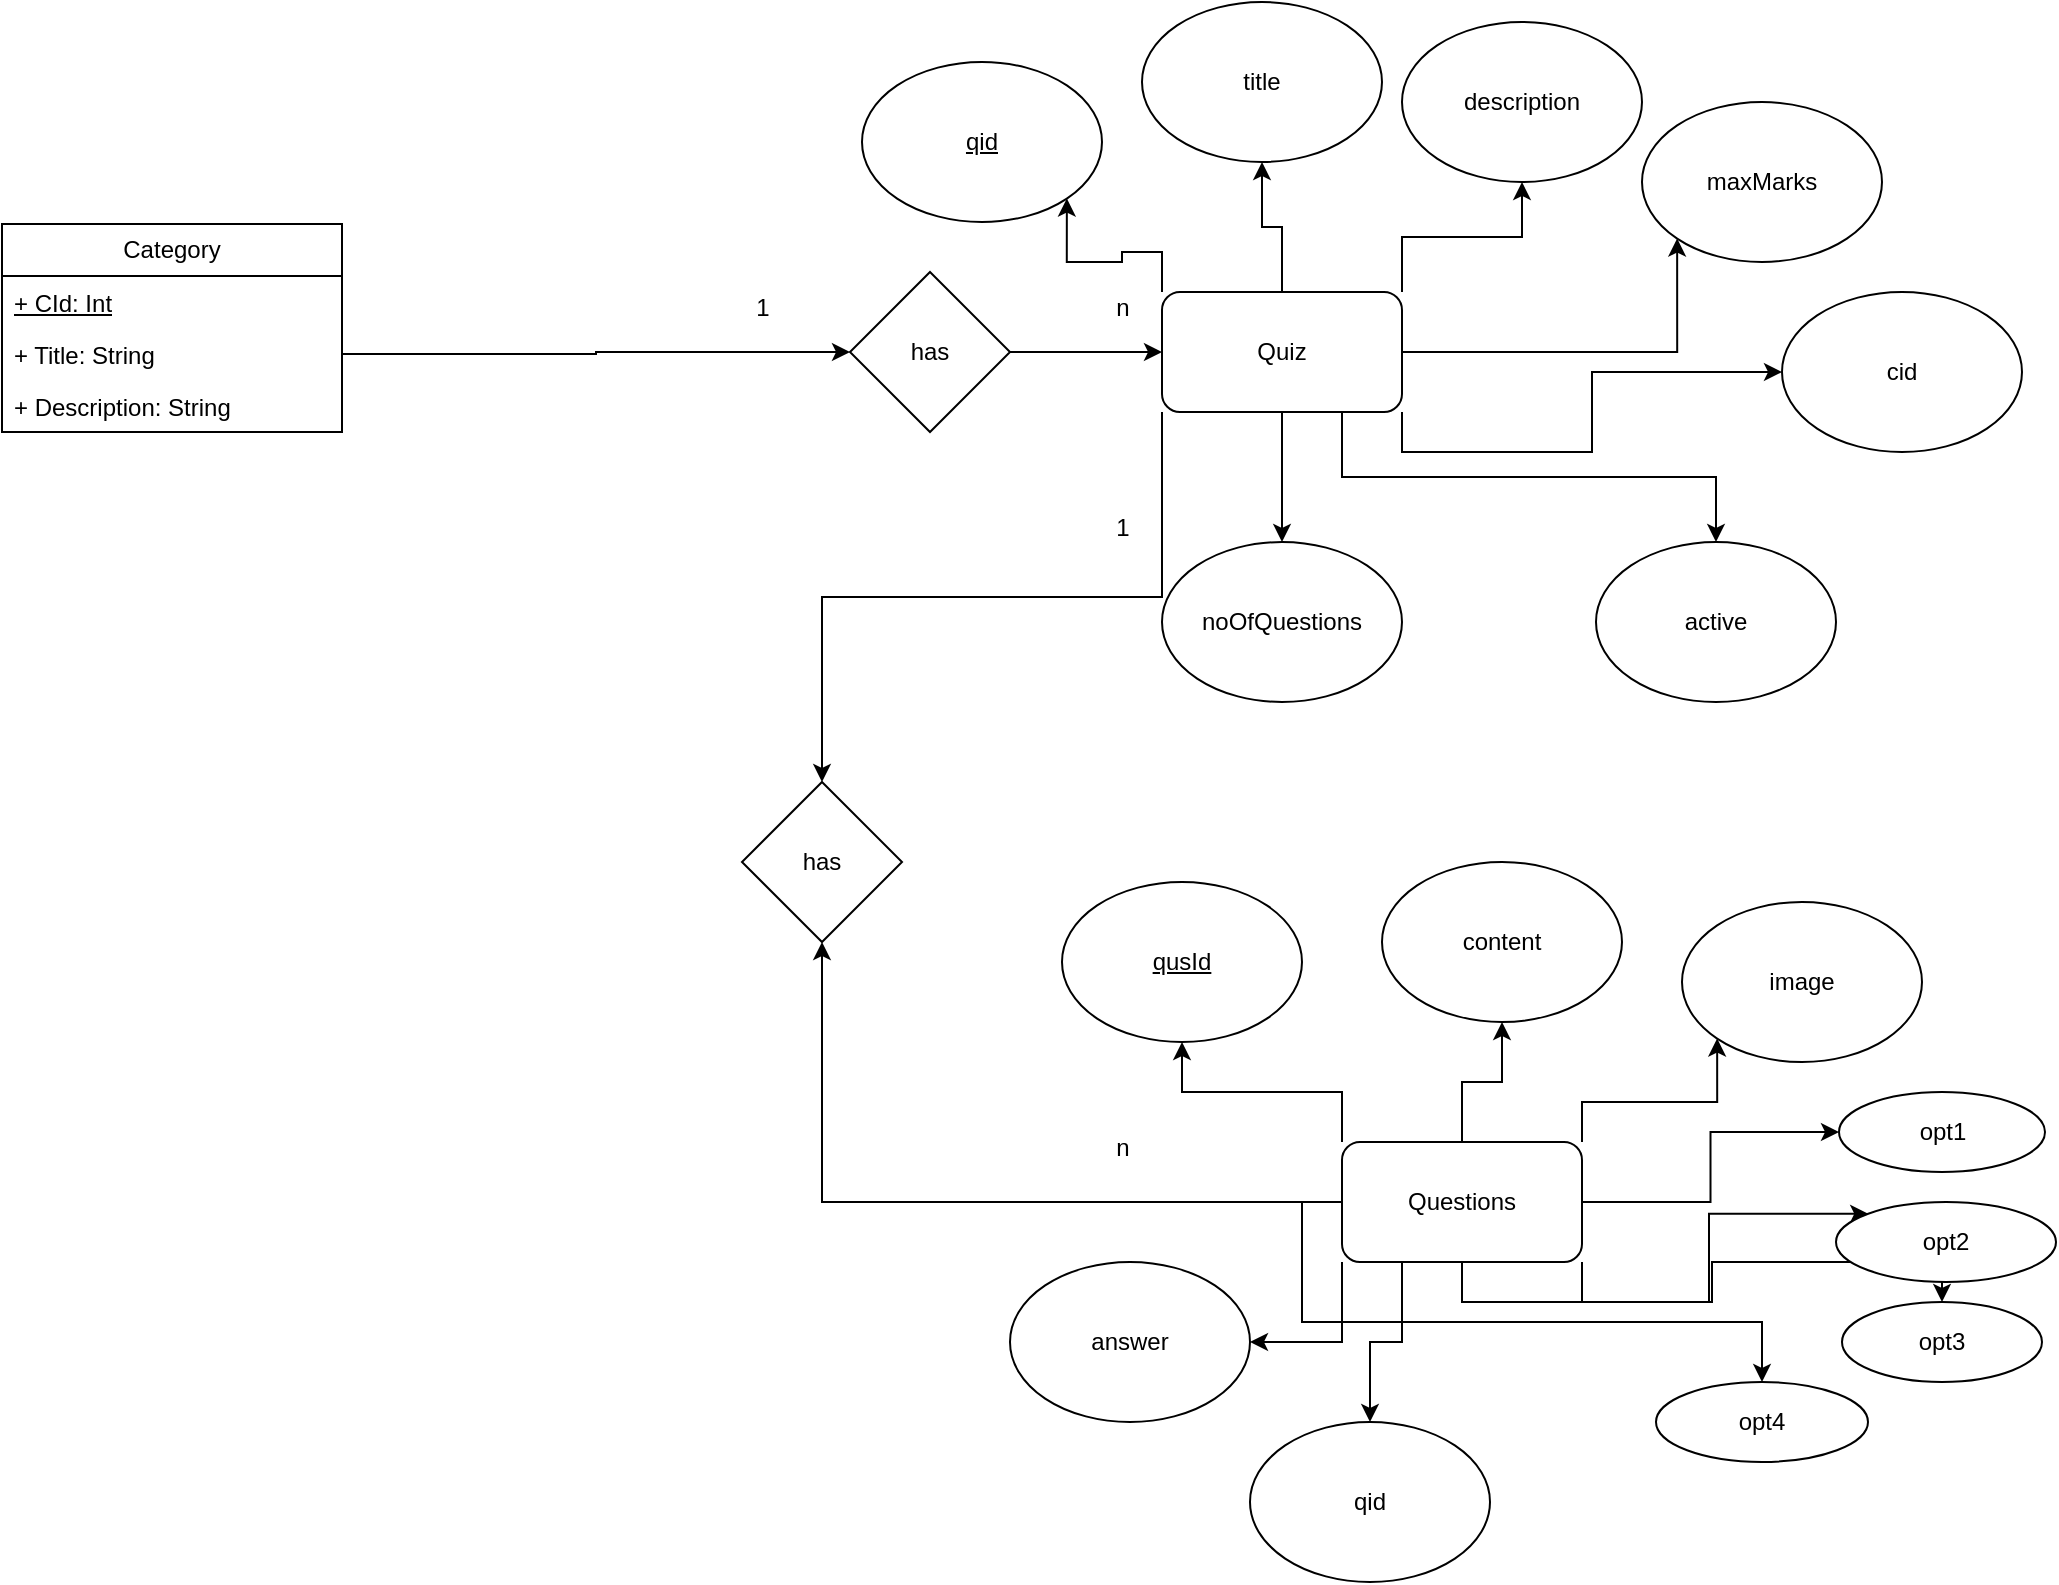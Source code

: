 <mxfile version="24.2.1" type="device">
  <diagram name="Page-1" id="TonRj1YQOMzdHC9Nyno8">
    <mxGraphModel dx="1722" dy="655" grid="1" gridSize="10" guides="1" tooltips="1" connect="1" arrows="1" fold="1" page="1" pageScale="1" pageWidth="827" pageHeight="1169" math="0" shadow="0">
      <root>
        <mxCell id="0" />
        <mxCell id="1" parent="0" />
        <mxCell id="5WTZcSRBk0mU-hvAlRJS-2" value="Category" style="swimlane;fontStyle=0;childLayout=stackLayout;horizontal=1;startSize=26;fillColor=none;horizontalStack=0;resizeParent=1;resizeParentMax=0;resizeLast=0;collapsible=1;marginBottom=0;whiteSpace=wrap;html=1;" vertex="1" parent="1">
          <mxGeometry x="220" y="251" width="170" height="104" as="geometry" />
        </mxCell>
        <mxCell id="5WTZcSRBk0mU-hvAlRJS-3" value="&lt;u&gt;+ CId: Int&lt;/u&gt;" style="text;strokeColor=none;fillColor=none;align=left;verticalAlign=top;spacingLeft=4;spacingRight=4;overflow=hidden;rotatable=0;points=[[0,0.5],[1,0.5]];portConstraint=eastwest;whiteSpace=wrap;html=1;" vertex="1" parent="5WTZcSRBk0mU-hvAlRJS-2">
          <mxGeometry y="26" width="170" height="26" as="geometry" />
        </mxCell>
        <mxCell id="5WTZcSRBk0mU-hvAlRJS-4" value="+ Title: String" style="text;strokeColor=none;fillColor=none;align=left;verticalAlign=top;spacingLeft=4;spacingRight=4;overflow=hidden;rotatable=0;points=[[0,0.5],[1,0.5]];portConstraint=eastwest;whiteSpace=wrap;html=1;" vertex="1" parent="5WTZcSRBk0mU-hvAlRJS-2">
          <mxGeometry y="52" width="170" height="26" as="geometry" />
        </mxCell>
        <mxCell id="5WTZcSRBk0mU-hvAlRJS-5" value="+ Description: String" style="text;strokeColor=none;fillColor=none;align=left;verticalAlign=top;spacingLeft=4;spacingRight=4;overflow=hidden;rotatable=0;points=[[0,0.5],[1,0.5]];portConstraint=eastwest;whiteSpace=wrap;html=1;" vertex="1" parent="5WTZcSRBk0mU-hvAlRJS-2">
          <mxGeometry y="78" width="170" height="26" as="geometry" />
        </mxCell>
        <mxCell id="5WTZcSRBk0mU-hvAlRJS-19" style="edgeStyle=orthogonalEdgeStyle;rounded=0;orthogonalLoop=1;jettySize=auto;html=1;exitX=0.5;exitY=0;exitDx=0;exitDy=0;entryX=0.5;entryY=1;entryDx=0;entryDy=0;" edge="1" parent="1" source="5WTZcSRBk0mU-hvAlRJS-11" target="5WTZcSRBk0mU-hvAlRJS-13">
          <mxGeometry relative="1" as="geometry" />
        </mxCell>
        <mxCell id="5WTZcSRBk0mU-hvAlRJS-20" style="edgeStyle=orthogonalEdgeStyle;rounded=0;orthogonalLoop=1;jettySize=auto;html=1;exitX=0;exitY=0;exitDx=0;exitDy=0;entryX=1;entryY=1;entryDx=0;entryDy=0;" edge="1" parent="1" source="5WTZcSRBk0mU-hvAlRJS-11" target="5WTZcSRBk0mU-hvAlRJS-12">
          <mxGeometry relative="1" as="geometry" />
        </mxCell>
        <mxCell id="5WTZcSRBk0mU-hvAlRJS-21" style="edgeStyle=orthogonalEdgeStyle;rounded=0;orthogonalLoop=1;jettySize=auto;html=1;exitX=1;exitY=0;exitDx=0;exitDy=0;entryX=0.5;entryY=1;entryDx=0;entryDy=0;" edge="1" parent="1" source="5WTZcSRBk0mU-hvAlRJS-11" target="5WTZcSRBk0mU-hvAlRJS-14">
          <mxGeometry relative="1" as="geometry" />
        </mxCell>
        <mxCell id="5WTZcSRBk0mU-hvAlRJS-22" style="edgeStyle=orthogonalEdgeStyle;rounded=0;orthogonalLoop=1;jettySize=auto;html=1;exitX=1;exitY=0.5;exitDx=0;exitDy=0;entryX=0;entryY=1;entryDx=0;entryDy=0;" edge="1" parent="1" source="5WTZcSRBk0mU-hvAlRJS-11" target="5WTZcSRBk0mU-hvAlRJS-15">
          <mxGeometry relative="1" as="geometry" />
        </mxCell>
        <mxCell id="5WTZcSRBk0mU-hvAlRJS-23" style="edgeStyle=orthogonalEdgeStyle;rounded=0;orthogonalLoop=1;jettySize=auto;html=1;exitX=1;exitY=1;exitDx=0;exitDy=0;" edge="1" parent="1" source="5WTZcSRBk0mU-hvAlRJS-11" target="5WTZcSRBk0mU-hvAlRJS-18">
          <mxGeometry relative="1" as="geometry" />
        </mxCell>
        <mxCell id="5WTZcSRBk0mU-hvAlRJS-24" style="edgeStyle=orthogonalEdgeStyle;rounded=0;orthogonalLoop=1;jettySize=auto;html=1;exitX=0.75;exitY=1;exitDx=0;exitDy=0;" edge="1" parent="1" source="5WTZcSRBk0mU-hvAlRJS-11" target="5WTZcSRBk0mU-hvAlRJS-17">
          <mxGeometry relative="1" as="geometry" />
        </mxCell>
        <mxCell id="5WTZcSRBk0mU-hvAlRJS-25" style="edgeStyle=orthogonalEdgeStyle;rounded=0;orthogonalLoop=1;jettySize=auto;html=1;exitX=0.5;exitY=1;exitDx=0;exitDy=0;" edge="1" parent="1" source="5WTZcSRBk0mU-hvAlRJS-11" target="5WTZcSRBk0mU-hvAlRJS-16">
          <mxGeometry relative="1" as="geometry" />
        </mxCell>
        <mxCell id="5WTZcSRBk0mU-hvAlRJS-51" style="edgeStyle=orthogonalEdgeStyle;rounded=0;orthogonalLoop=1;jettySize=auto;html=1;exitX=0;exitY=1;exitDx=0;exitDy=0;entryX=0.5;entryY=0;entryDx=0;entryDy=0;" edge="1" parent="1" source="5WTZcSRBk0mU-hvAlRJS-11" target="5WTZcSRBk0mU-hvAlRJS-50">
          <mxGeometry relative="1" as="geometry" />
        </mxCell>
        <mxCell id="5WTZcSRBk0mU-hvAlRJS-11" value="Quiz" style="rounded=1;whiteSpace=wrap;html=1;" vertex="1" parent="1">
          <mxGeometry x="800" y="285" width="120" height="60" as="geometry" />
        </mxCell>
        <mxCell id="5WTZcSRBk0mU-hvAlRJS-12" value="&lt;u&gt;qid&lt;/u&gt;" style="ellipse;whiteSpace=wrap;html=1;" vertex="1" parent="1">
          <mxGeometry x="650" y="170" width="120" height="80" as="geometry" />
        </mxCell>
        <mxCell id="5WTZcSRBk0mU-hvAlRJS-13" value="title" style="ellipse;whiteSpace=wrap;html=1;" vertex="1" parent="1">
          <mxGeometry x="790" y="140" width="120" height="80" as="geometry" />
        </mxCell>
        <mxCell id="5WTZcSRBk0mU-hvAlRJS-14" value="description" style="ellipse;whiteSpace=wrap;html=1;" vertex="1" parent="1">
          <mxGeometry x="920" y="150" width="120" height="80" as="geometry" />
        </mxCell>
        <mxCell id="5WTZcSRBk0mU-hvAlRJS-15" value="maxMarks" style="ellipse;whiteSpace=wrap;html=1;" vertex="1" parent="1">
          <mxGeometry x="1040" y="190" width="120" height="80" as="geometry" />
        </mxCell>
        <mxCell id="5WTZcSRBk0mU-hvAlRJS-16" value="noOfQuestions" style="ellipse;whiteSpace=wrap;html=1;" vertex="1" parent="1">
          <mxGeometry x="800" y="410" width="120" height="80" as="geometry" />
        </mxCell>
        <mxCell id="5WTZcSRBk0mU-hvAlRJS-17" value="active" style="ellipse;whiteSpace=wrap;html=1;" vertex="1" parent="1">
          <mxGeometry x="1017" y="410" width="120" height="80" as="geometry" />
        </mxCell>
        <mxCell id="5WTZcSRBk0mU-hvAlRJS-18" value="cid" style="ellipse;whiteSpace=wrap;html=1;" vertex="1" parent="1">
          <mxGeometry x="1110" y="285" width="120" height="80" as="geometry" />
        </mxCell>
        <mxCell id="5WTZcSRBk0mU-hvAlRJS-28" style="edgeStyle=orthogonalEdgeStyle;rounded=0;orthogonalLoop=1;jettySize=auto;html=1;exitX=1;exitY=0.5;exitDx=0;exitDy=0;entryX=0;entryY=0.5;entryDx=0;entryDy=0;" edge="1" parent="1" source="5WTZcSRBk0mU-hvAlRJS-26" target="5WTZcSRBk0mU-hvAlRJS-11">
          <mxGeometry relative="1" as="geometry" />
        </mxCell>
        <mxCell id="5WTZcSRBk0mU-hvAlRJS-26" value="has" style="rhombus;whiteSpace=wrap;html=1;" vertex="1" parent="1">
          <mxGeometry x="644" y="275" width="80" height="80" as="geometry" />
        </mxCell>
        <mxCell id="5WTZcSRBk0mU-hvAlRJS-27" style="edgeStyle=orthogonalEdgeStyle;rounded=0;orthogonalLoop=1;jettySize=auto;html=1;exitX=1;exitY=0.5;exitDx=0;exitDy=0;entryX=0;entryY=0.5;entryDx=0;entryDy=0;" edge="1" parent="1" source="5WTZcSRBk0mU-hvAlRJS-4" target="5WTZcSRBk0mU-hvAlRJS-26">
          <mxGeometry relative="1" as="geometry" />
        </mxCell>
        <mxCell id="5WTZcSRBk0mU-hvAlRJS-29" value="1" style="text;html=1;align=center;verticalAlign=middle;resizable=0;points=[];autosize=1;strokeColor=none;fillColor=none;" vertex="1" parent="1">
          <mxGeometry x="585" y="278" width="30" height="30" as="geometry" />
        </mxCell>
        <mxCell id="5WTZcSRBk0mU-hvAlRJS-30" value="n" style="text;html=1;align=center;verticalAlign=middle;resizable=0;points=[];autosize=1;strokeColor=none;fillColor=none;" vertex="1" parent="1">
          <mxGeometry x="765" y="278" width="30" height="30" as="geometry" />
        </mxCell>
        <mxCell id="5WTZcSRBk0mU-hvAlRJS-33" style="edgeStyle=orthogonalEdgeStyle;rounded=0;orthogonalLoop=1;jettySize=auto;html=1;exitX=0;exitY=0;exitDx=0;exitDy=0;entryX=0.5;entryY=1;entryDx=0;entryDy=0;" edge="1" parent="1" source="5WTZcSRBk0mU-hvAlRJS-31" target="5WTZcSRBk0mU-hvAlRJS-32">
          <mxGeometry relative="1" as="geometry" />
        </mxCell>
        <mxCell id="5WTZcSRBk0mU-hvAlRJS-35" style="edgeStyle=orthogonalEdgeStyle;rounded=0;orthogonalLoop=1;jettySize=auto;html=1;exitX=0.5;exitY=0;exitDx=0;exitDy=0;entryX=0.5;entryY=1;entryDx=0;entryDy=0;" edge="1" parent="1" source="5WTZcSRBk0mU-hvAlRJS-31" target="5WTZcSRBk0mU-hvAlRJS-34">
          <mxGeometry relative="1" as="geometry" />
        </mxCell>
        <mxCell id="5WTZcSRBk0mU-hvAlRJS-37" style="edgeStyle=orthogonalEdgeStyle;rounded=0;orthogonalLoop=1;jettySize=auto;html=1;exitX=1;exitY=0;exitDx=0;exitDy=0;entryX=0;entryY=1;entryDx=0;entryDy=0;" edge="1" parent="1" source="5WTZcSRBk0mU-hvAlRJS-31" target="5WTZcSRBk0mU-hvAlRJS-36">
          <mxGeometry relative="1" as="geometry" />
        </mxCell>
        <mxCell id="5WTZcSRBk0mU-hvAlRJS-39" style="edgeStyle=orthogonalEdgeStyle;rounded=0;orthogonalLoop=1;jettySize=auto;html=1;exitX=1;exitY=0.5;exitDx=0;exitDy=0;" edge="1" parent="1" source="5WTZcSRBk0mU-hvAlRJS-31" target="5WTZcSRBk0mU-hvAlRJS-38">
          <mxGeometry relative="1" as="geometry" />
        </mxCell>
        <mxCell id="5WTZcSRBk0mU-hvAlRJS-41" style="edgeStyle=orthogonalEdgeStyle;rounded=0;orthogonalLoop=1;jettySize=auto;html=1;exitX=1;exitY=1;exitDx=0;exitDy=0;entryX=0;entryY=0;entryDx=0;entryDy=0;" edge="1" parent="1" source="5WTZcSRBk0mU-hvAlRJS-31" target="5WTZcSRBk0mU-hvAlRJS-40">
          <mxGeometry relative="1" as="geometry" />
        </mxCell>
        <mxCell id="5WTZcSRBk0mU-hvAlRJS-43" style="edgeStyle=orthogonalEdgeStyle;rounded=0;orthogonalLoop=1;jettySize=auto;html=1;exitX=0.5;exitY=1;exitDx=0;exitDy=0;entryX=0.5;entryY=0;entryDx=0;entryDy=0;" edge="1" parent="1" source="5WTZcSRBk0mU-hvAlRJS-31" target="5WTZcSRBk0mU-hvAlRJS-42">
          <mxGeometry relative="1" as="geometry" />
        </mxCell>
        <mxCell id="5WTZcSRBk0mU-hvAlRJS-45" style="edgeStyle=orthogonalEdgeStyle;rounded=0;orthogonalLoop=1;jettySize=auto;html=1;exitX=0;exitY=0.5;exitDx=0;exitDy=0;entryX=0.5;entryY=0;entryDx=0;entryDy=0;" edge="1" parent="1" source="5WTZcSRBk0mU-hvAlRJS-31" target="5WTZcSRBk0mU-hvAlRJS-44">
          <mxGeometry relative="1" as="geometry" />
        </mxCell>
        <mxCell id="5WTZcSRBk0mU-hvAlRJS-47" style="edgeStyle=orthogonalEdgeStyle;rounded=0;orthogonalLoop=1;jettySize=auto;html=1;exitX=0;exitY=1;exitDx=0;exitDy=0;entryX=1;entryY=0.5;entryDx=0;entryDy=0;" edge="1" parent="1" source="5WTZcSRBk0mU-hvAlRJS-31" target="5WTZcSRBk0mU-hvAlRJS-46">
          <mxGeometry relative="1" as="geometry" />
        </mxCell>
        <mxCell id="5WTZcSRBk0mU-hvAlRJS-49" style="edgeStyle=orthogonalEdgeStyle;rounded=0;orthogonalLoop=1;jettySize=auto;html=1;exitX=0.25;exitY=1;exitDx=0;exitDy=0;" edge="1" parent="1" source="5WTZcSRBk0mU-hvAlRJS-31" target="5WTZcSRBk0mU-hvAlRJS-48">
          <mxGeometry relative="1" as="geometry" />
        </mxCell>
        <mxCell id="5WTZcSRBk0mU-hvAlRJS-52" style="edgeStyle=orthogonalEdgeStyle;rounded=0;orthogonalLoop=1;jettySize=auto;html=1;exitX=0;exitY=0.5;exitDx=0;exitDy=0;" edge="1" parent="1" source="5WTZcSRBk0mU-hvAlRJS-31" target="5WTZcSRBk0mU-hvAlRJS-50">
          <mxGeometry relative="1" as="geometry" />
        </mxCell>
        <mxCell id="5WTZcSRBk0mU-hvAlRJS-31" value="Questions" style="rounded=1;whiteSpace=wrap;html=1;" vertex="1" parent="1">
          <mxGeometry x="890" y="710" width="120" height="60" as="geometry" />
        </mxCell>
        <mxCell id="5WTZcSRBk0mU-hvAlRJS-32" value="&lt;u&gt;qusId&lt;/u&gt;" style="ellipse;whiteSpace=wrap;html=1;" vertex="1" parent="1">
          <mxGeometry x="750" y="580" width="120" height="80" as="geometry" />
        </mxCell>
        <mxCell id="5WTZcSRBk0mU-hvAlRJS-34" value="content" style="ellipse;whiteSpace=wrap;html=1;" vertex="1" parent="1">
          <mxGeometry x="910" y="570" width="120" height="80" as="geometry" />
        </mxCell>
        <mxCell id="5WTZcSRBk0mU-hvAlRJS-36" value="image" style="ellipse;whiteSpace=wrap;html=1;" vertex="1" parent="1">
          <mxGeometry x="1060" y="590" width="120" height="80" as="geometry" />
        </mxCell>
        <mxCell id="5WTZcSRBk0mU-hvAlRJS-38" value="opt1" style="ellipse;whiteSpace=wrap;html=1;" vertex="1" parent="1">
          <mxGeometry x="1138.5" y="685" width="103" height="40" as="geometry" />
        </mxCell>
        <mxCell id="5WTZcSRBk0mU-hvAlRJS-40" value="opt2" style="ellipse;whiteSpace=wrap;html=1;" vertex="1" parent="1">
          <mxGeometry x="1137" y="740" width="110" height="40" as="geometry" />
        </mxCell>
        <mxCell id="5WTZcSRBk0mU-hvAlRJS-42" value="opt3" style="ellipse;whiteSpace=wrap;html=1;" vertex="1" parent="1">
          <mxGeometry x="1140" y="790" width="100" height="40" as="geometry" />
        </mxCell>
        <mxCell id="5WTZcSRBk0mU-hvAlRJS-44" value="opt4" style="ellipse;whiteSpace=wrap;html=1;" vertex="1" parent="1">
          <mxGeometry x="1047" y="830" width="106" height="40" as="geometry" />
        </mxCell>
        <mxCell id="5WTZcSRBk0mU-hvAlRJS-46" value="answer" style="ellipse;whiteSpace=wrap;html=1;" vertex="1" parent="1">
          <mxGeometry x="724" y="770" width="120" height="80" as="geometry" />
        </mxCell>
        <mxCell id="5WTZcSRBk0mU-hvAlRJS-48" value="qid" style="ellipse;whiteSpace=wrap;html=1;" vertex="1" parent="1">
          <mxGeometry x="844" y="850" width="120" height="80" as="geometry" />
        </mxCell>
        <mxCell id="5WTZcSRBk0mU-hvAlRJS-50" value="has" style="rhombus;whiteSpace=wrap;html=1;" vertex="1" parent="1">
          <mxGeometry x="590" y="530" width="80" height="80" as="geometry" />
        </mxCell>
        <mxCell id="5WTZcSRBk0mU-hvAlRJS-53" value="1" style="text;html=1;align=center;verticalAlign=middle;resizable=0;points=[];autosize=1;strokeColor=none;fillColor=none;" vertex="1" parent="1">
          <mxGeometry x="765" y="388" width="30" height="30" as="geometry" />
        </mxCell>
        <mxCell id="5WTZcSRBk0mU-hvAlRJS-54" value="n" style="text;html=1;align=center;verticalAlign=middle;resizable=0;points=[];autosize=1;strokeColor=none;fillColor=none;" vertex="1" parent="1">
          <mxGeometry x="765" y="698" width="30" height="30" as="geometry" />
        </mxCell>
      </root>
    </mxGraphModel>
  </diagram>
</mxfile>
